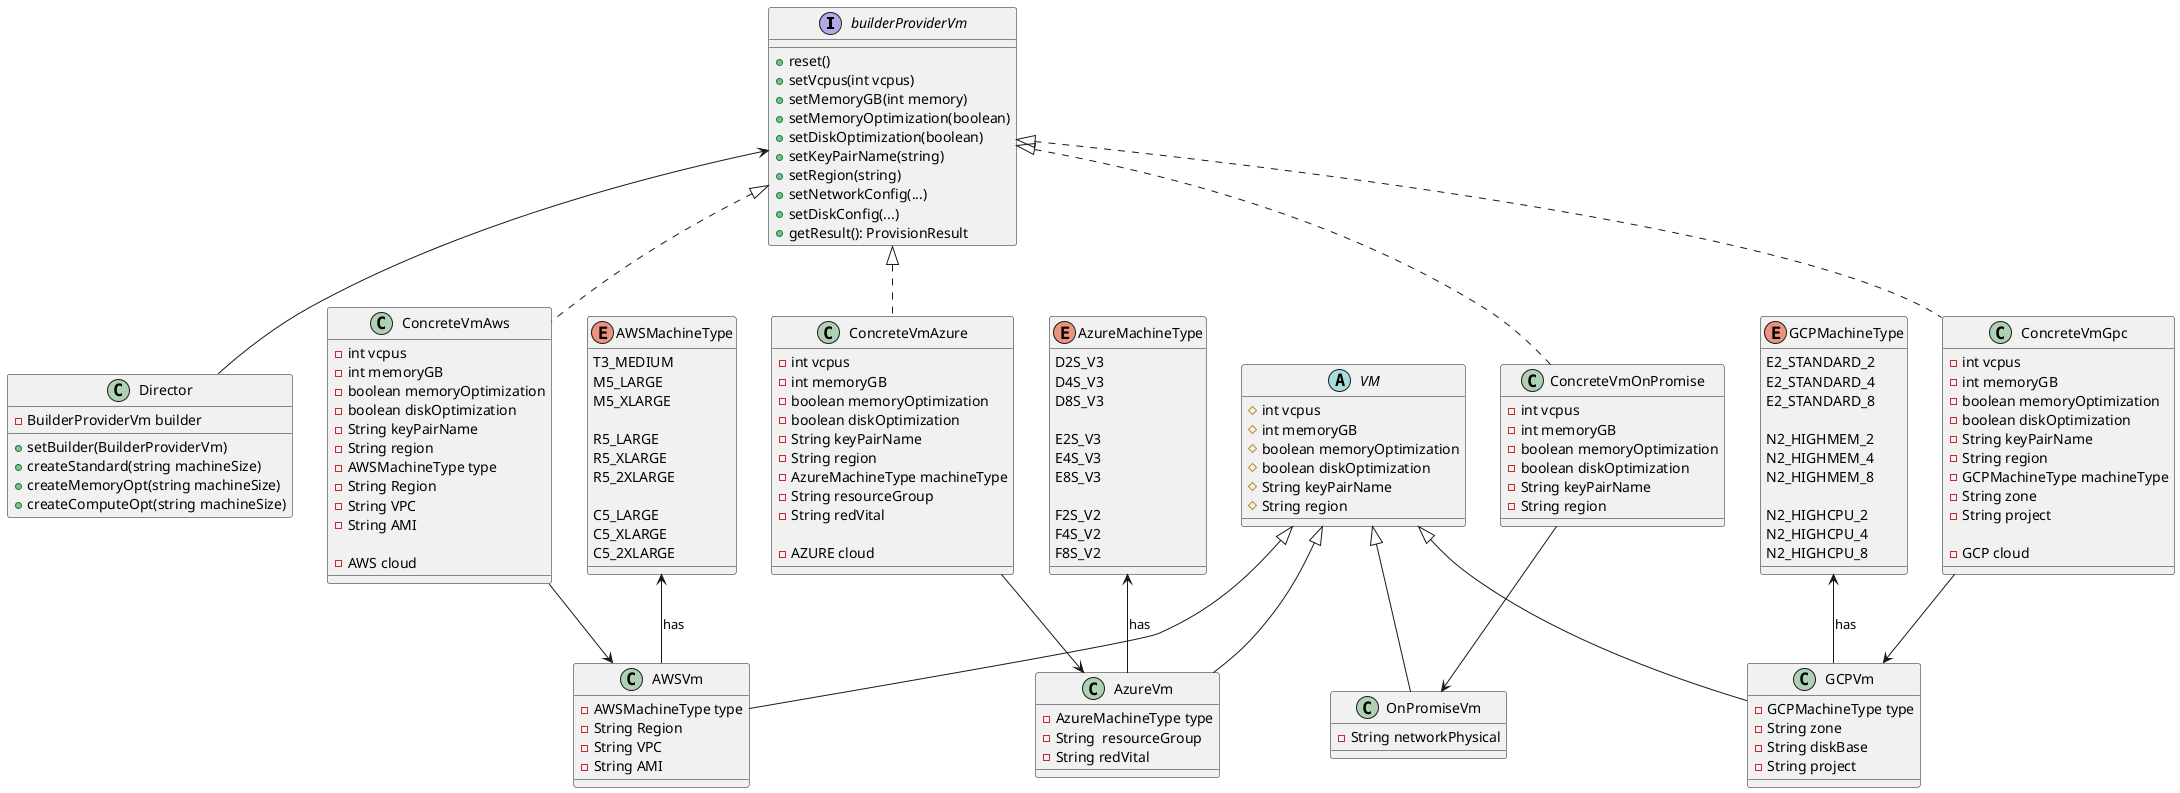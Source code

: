 @startuml cloud-builder

interface builderProviderVm{
     + reset()
    + setVcpus(int vcpus)
    + setMemoryGB(int memory)
    + setMemoryOptimization(boolean)
    + setDiskOptimization(boolean)
    + setKeyPairName(string)
    + setRegion(string)
    + setNetworkConfig(...)
    + setDiskConfig(...)
    + getResult(): ProvisionResult                
}

class Director {
    - BuilderProviderVm builder
    + setBuilder(BuilderProviderVm)
    + createStandard(string machineSize)
    + createMemoryOpt(string machineSize)
    + createComputeOpt(string machineSize)
}

class ConcreteVmAws {
- int vcpus
- int memoryGB
- boolean memoryOptimization
- boolean diskOptimization
- String keyPairName
- String region
- AWSMachineType type
- String Region
- String VPC
- String AMI

- AWS cloud
}

class ConcreteVmAzure {
    - int vcpus
    - int memoryGB
    - boolean memoryOptimization
    - boolean diskOptimization
    - String keyPairName
    - String region
    - AzureMachineType machineType
    - String resourceGroup
    - String redVital
    
    - AZURE cloud
}

class ConcreteVmGpc {
   - int vcpus
    - int memoryGB
    - boolean memoryOptimization
    - boolean diskOptimization
    - String keyPairName
    - String region
    - GCPMachineType machineType
    - String zone
    - String project
    
    - GCP cloud
}

class ConcreteVmOnPromise {
- int vcpus
- int memoryGB
- boolean memoryOptimization
- boolean diskOptimization
- String keyPairName
- String region
}


class AWSVm {
- AWSMachineType type
- String Region
- String VPC
- String AMI
}
class AzureVm{
- AzureMachineType type
- String  resourceGroup
- String redVital
}
class GCPVm{
- GCPMachineType type
- String zone
- String diskBase
- String project
}
class OnPromiseVm{
    - String networkPhysical
}
abstract class VM {
# int vcpus
# int memoryGB
# boolean memoryOptimization
# boolean diskOptimization
# String keyPairName
# String region
}


enum AWSMachineType{
    T3_MEDIUM
    M5_LARGE
    M5_XLARGE
    
    R5_LARGE
    R5_XLARGE
    R5_2XLARGE
    
    C5_LARGE
    C5_XLARGE
    C5_2XLARGE
}
enum AzureMachineType {
    D2S_V3
    D4S_V3
    D8S_V3
    
    E2S_V3
    E4S_V3
    E8S_V3
    
    F2S_V2
    F4S_V2
    F8S_V2
}
enum GCPMachineType {
    E2_STANDARD_2
    E2_STANDARD_4
    E2_STANDARD_8
    
    N2_HIGHMEM_2
    N2_HIGHMEM_4
    N2_HIGHMEM_8
    
    N2_HIGHCPU_2
    N2_HIGHCPU_4
    N2_HIGHCPU_8
}

VM <|-- AzureVm
VM <|-- GCPVm
VM <|-- AWSVm
VM <|-- OnPromiseVm

AzureMachineType <-- AzureVm : has
AWSMachineType <-- AWSVm : has
GCPMachineType <-- GCPVm : has 

builderProviderVm <|.. ConcreteVmAws
builderProviderVm <|.. ConcreteVmAzure
builderProviderVm <|.. ConcreteVmGpc
builderProviderVm <|.. ConcreteVmOnPromise

ConcreteVmAws --> AWSVm
ConcreteVmAzure --> AzureVm
ConcreteVmGpc --> GCPVm
ConcreteVmOnPromise --> OnPromiseVm

builderProviderVm <-- Director


@enduml